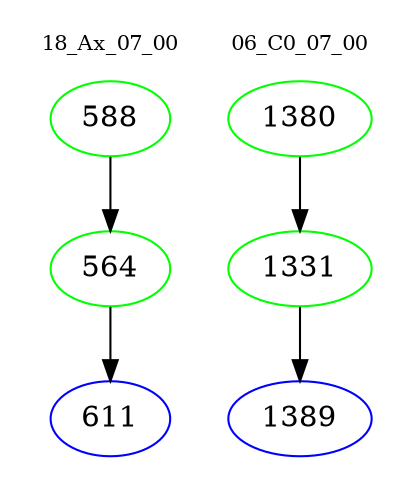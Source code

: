 digraph{
subgraph cluster_0 {
color = white
label = "18_Ax_07_00";
fontsize=10;
T0_588 [label="588", color="green"]
T0_588 -> T0_564 [color="black"]
T0_564 [label="564", color="green"]
T0_564 -> T0_611 [color="black"]
T0_611 [label="611", color="blue"]
}
subgraph cluster_1 {
color = white
label = "06_C0_07_00";
fontsize=10;
T1_1380 [label="1380", color="green"]
T1_1380 -> T1_1331 [color="black"]
T1_1331 [label="1331", color="green"]
T1_1331 -> T1_1389 [color="black"]
T1_1389 [label="1389", color="blue"]
}
}
